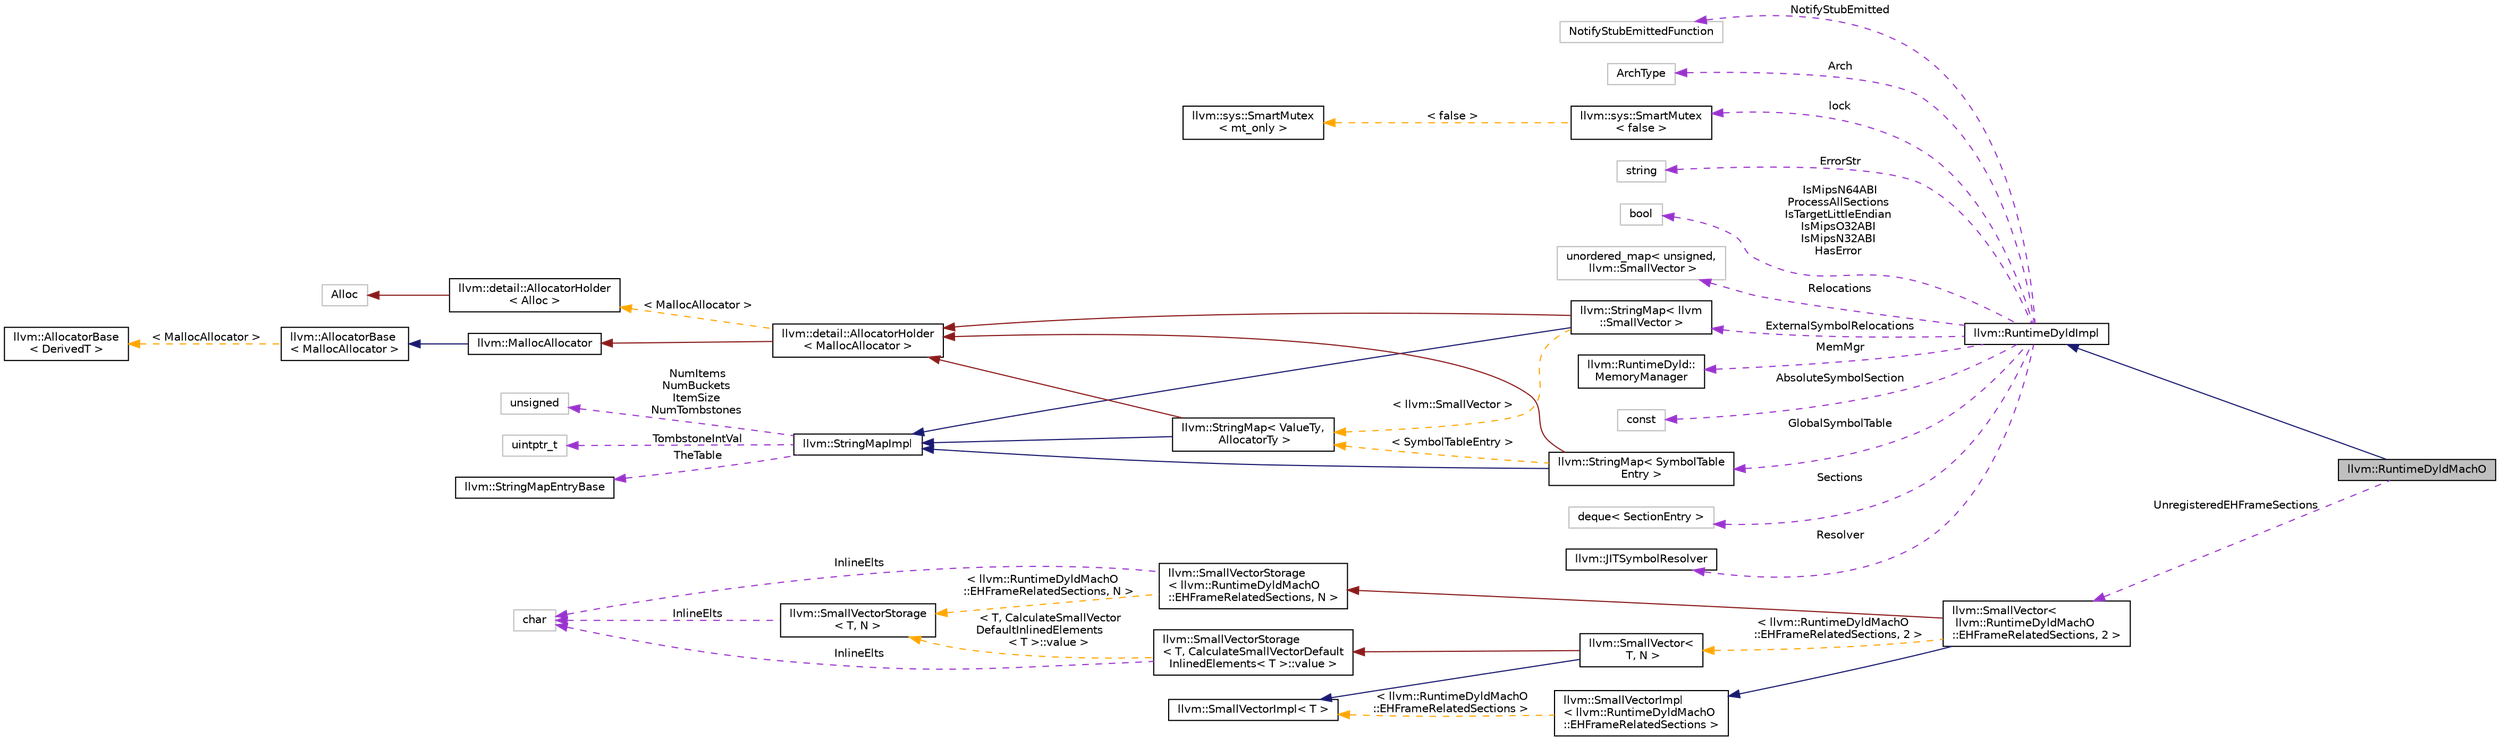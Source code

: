 digraph "llvm::RuntimeDyldMachO"
{
 // LATEX_PDF_SIZE
  bgcolor="transparent";
  edge [fontname="Helvetica",fontsize="10",labelfontname="Helvetica",labelfontsize="10"];
  node [fontname="Helvetica",fontsize="10",shape=record];
  rankdir="LR";
  Node1 [label="llvm::RuntimeDyldMachO",height=0.2,width=0.4,color="black", fillcolor="grey75", style="filled", fontcolor="black",tooltip=" "];
  Node2 -> Node1 [dir="back",color="midnightblue",fontsize="10",style="solid",fontname="Helvetica"];
  Node2 [label="llvm::RuntimeDyldImpl",height=0.2,width=0.4,color="black",URL="$classllvm_1_1RuntimeDyldImpl.html",tooltip=" "];
  Node3 -> Node2 [dir="back",color="darkorchid3",fontsize="10",style="dashed",label=" lock" ,fontname="Helvetica"];
  Node3 [label="llvm::sys::SmartMutex\l\< false \>",height=0.2,width=0.4,color="black",URL="$classllvm_1_1sys_1_1SmartMutex.html",tooltip=" "];
  Node4 -> Node3 [dir="back",color="orange",fontsize="10",style="dashed",label=" \< false \>" ,fontname="Helvetica"];
  Node4 [label="llvm::sys::SmartMutex\l\< mt_only \>",height=0.2,width=0.4,color="black",URL="$classllvm_1_1sys_1_1SmartMutex.html",tooltip="SmartMutex - A mutex with a compile time constant parameter that indicates whether this mutex should ..."];
  Node5 -> Node2 [dir="back",color="darkorchid3",fontsize="10",style="dashed",label=" Sections" ,fontname="Helvetica"];
  Node5 [label="deque\< SectionEntry \>",height=0.2,width=0.4,color="grey75",tooltip=" "];
  Node6 -> Node2 [dir="back",color="darkorchid3",fontsize="10",style="dashed",label=" Resolver" ,fontname="Helvetica"];
  Node6 [label="llvm::JITSymbolResolver",height=0.2,width=0.4,color="black",URL="$classllvm_1_1JITSymbolResolver.html",tooltip="Symbol resolution interface."];
  Node7 -> Node2 [dir="back",color="darkorchid3",fontsize="10",style="dashed",label=" NotifyStubEmitted" ,fontname="Helvetica"];
  Node7 [label="NotifyStubEmittedFunction",height=0.2,width=0.4,color="grey75",tooltip=" "];
  Node8 -> Node2 [dir="back",color="darkorchid3",fontsize="10",style="dashed",label=" Arch" ,fontname="Helvetica"];
  Node8 [label="ArchType",height=0.2,width=0.4,color="grey75",tooltip=" "];
  Node9 -> Node2 [dir="back",color="darkorchid3",fontsize="10",style="dashed",label=" ExternalSymbolRelocations" ,fontname="Helvetica"];
  Node9 [label="llvm::StringMap\< llvm\l::SmallVector \>",height=0.2,width=0.4,color="black",URL="$classllvm_1_1StringMap.html",tooltip=" "];
  Node10 -> Node9 [dir="back",color="midnightblue",fontsize="10",style="solid",fontname="Helvetica"];
  Node10 [label="llvm::StringMapImpl",height=0.2,width=0.4,color="black",URL="$classllvm_1_1StringMapImpl.html",tooltip="StringMapImpl - This is the base class of StringMap that is shared among all of its instantiations."];
  Node11 -> Node10 [dir="back",color="darkorchid3",fontsize="10",style="dashed",label=" TheTable" ,fontname="Helvetica"];
  Node11 [label="llvm::StringMapEntryBase",height=0.2,width=0.4,color="black",URL="$classllvm_1_1StringMapEntryBase.html",tooltip="StringMapEntryBase - Shared base class of StringMapEntry instances."];
  Node12 -> Node10 [dir="back",color="darkorchid3",fontsize="10",style="dashed",label=" NumItems\nNumBuckets\nItemSize\nNumTombstones" ,fontname="Helvetica"];
  Node12 [label="unsigned",height=0.2,width=0.4,color="grey75",tooltip=" "];
  Node13 -> Node10 [dir="back",color="darkorchid3",fontsize="10",style="dashed",label=" TombstoneIntVal" ,fontname="Helvetica"];
  Node13 [label="uintptr_t",height=0.2,width=0.4,color="grey75",tooltip=" "];
  Node14 -> Node9 [dir="back",color="firebrick4",fontsize="10",style="solid",fontname="Helvetica"];
  Node14 [label="llvm::detail::AllocatorHolder\l\< MallocAllocator \>",height=0.2,width=0.4,color="black",URL="$classllvm_1_1detail_1_1AllocatorHolder.html",tooltip=" "];
  Node15 -> Node14 [dir="back",color="firebrick4",fontsize="10",style="solid",fontname="Helvetica"];
  Node15 [label="llvm::MallocAllocator",height=0.2,width=0.4,color="black",URL="$classllvm_1_1MallocAllocator.html",tooltip=" "];
  Node16 -> Node15 [dir="back",color="midnightblue",fontsize="10",style="solid",fontname="Helvetica"];
  Node16 [label="llvm::AllocatorBase\l\< MallocAllocator \>",height=0.2,width=0.4,color="black",URL="$classllvm_1_1AllocatorBase.html",tooltip=" "];
  Node17 -> Node16 [dir="back",color="orange",fontsize="10",style="dashed",label=" \< MallocAllocator \>" ,fontname="Helvetica"];
  Node17 [label="llvm::AllocatorBase\l\< DerivedT \>",height=0.2,width=0.4,color="black",URL="$classllvm_1_1AllocatorBase.html",tooltip="CRTP base class providing obvious overloads for the core Allocate() methods of LLVM-style allocators."];
  Node18 -> Node14 [dir="back",color="orange",fontsize="10",style="dashed",label=" \< MallocAllocator \>" ,fontname="Helvetica"];
  Node18 [label="llvm::detail::AllocatorHolder\l\< Alloc \>",height=0.2,width=0.4,color="black",URL="$classllvm_1_1detail_1_1AllocatorHolder.html",tooltip=" "];
  Node19 -> Node18 [dir="back",color="firebrick4",fontsize="10",style="solid",fontname="Helvetica"];
  Node19 [label="Alloc",height=0.2,width=0.4,color="grey75",tooltip=" "];
  Node20 -> Node9 [dir="back",color="orange",fontsize="10",style="dashed",label=" \< llvm::SmallVector \>" ,fontname="Helvetica"];
  Node20 [label="llvm::StringMap\< ValueTy,\l AllocatorTy \>",height=0.2,width=0.4,color="black",URL="$classllvm_1_1StringMap.html",tooltip="StringMap - This is an unconventional map that is specialized for handling keys that are \"strings\",..."];
  Node10 -> Node20 [dir="back",color="midnightblue",fontsize="10",style="solid",fontname="Helvetica"];
  Node14 -> Node20 [dir="back",color="firebrick4",fontsize="10",style="solid",fontname="Helvetica"];
  Node21 -> Node2 [dir="back",color="darkorchid3",fontsize="10",style="dashed",label=" ErrorStr" ,fontname="Helvetica"];
  Node21 [label="string",height=0.2,width=0.4,color="grey75",tooltip=" "];
  Node22 -> Node2 [dir="back",color="darkorchid3",fontsize="10",style="dashed",label=" IsMipsN64ABI\nProcessAllSections\nIsTargetLittleEndian\nIsMipsO32ABI\nIsMipsN32ABI\nHasError" ,fontname="Helvetica"];
  Node22 [label="bool",height=0.2,width=0.4,color="grey75",tooltip=" "];
  Node23 -> Node2 [dir="back",color="darkorchid3",fontsize="10",style="dashed",label=" Relocations" ,fontname="Helvetica"];
  Node23 [label="unordered_map\< unsigned,\l llvm::SmallVector \>",height=0.2,width=0.4,color="grey75",tooltip=" "];
  Node24 -> Node2 [dir="back",color="darkorchid3",fontsize="10",style="dashed",label=" GlobalSymbolTable" ,fontname="Helvetica"];
  Node24 [label="llvm::StringMap\< SymbolTable\lEntry \>",height=0.2,width=0.4,color="black",URL="$classllvm_1_1StringMap.html",tooltip=" "];
  Node10 -> Node24 [dir="back",color="midnightblue",fontsize="10",style="solid",fontname="Helvetica"];
  Node14 -> Node24 [dir="back",color="firebrick4",fontsize="10",style="solid",fontname="Helvetica"];
  Node20 -> Node24 [dir="back",color="orange",fontsize="10",style="dashed",label=" \< SymbolTableEntry \>" ,fontname="Helvetica"];
  Node25 -> Node2 [dir="back",color="darkorchid3",fontsize="10",style="dashed",label=" MemMgr" ,fontname="Helvetica"];
  Node25 [label="llvm::RuntimeDyld::\lMemoryManager",height=0.2,width=0.4,color="black",URL="$classllvm_1_1RuntimeDyld_1_1MemoryManager.html",tooltip="Memory Management."];
  Node26 -> Node2 [dir="back",color="darkorchid3",fontsize="10",style="dashed",label=" AbsoluteSymbolSection" ,fontname="Helvetica"];
  Node26 [label="const",height=0.2,width=0.4,color="grey75",tooltip=" "];
  Node27 -> Node1 [dir="back",color="darkorchid3",fontsize="10",style="dashed",label=" UnregisteredEHFrameSections" ,fontname="Helvetica"];
  Node27 [label="llvm::SmallVector\<\l llvm::RuntimeDyldMachO\l::EHFrameRelatedSections, 2 \>",height=0.2,width=0.4,color="black",URL="$classllvm_1_1SmallVector.html",tooltip=" "];
  Node28 -> Node27 [dir="back",color="midnightblue",fontsize="10",style="solid",fontname="Helvetica"];
  Node28 [label="llvm::SmallVectorImpl\l\< llvm::RuntimeDyldMachO\l::EHFrameRelatedSections \>",height=0.2,width=0.4,color="black",URL="$classllvm_1_1SmallVectorImpl.html",tooltip=" "];
  Node29 -> Node28 [dir="back",color="orange",fontsize="10",style="dashed",label=" \< llvm::RuntimeDyldMachO\l::EHFrameRelatedSections \>" ,fontname="Helvetica"];
  Node29 [label="llvm::SmallVectorImpl\< T \>",height=0.2,width=0.4,color="black",URL="$classllvm_1_1SmallVectorImpl.html",tooltip="This class consists of common code factored out of the SmallVector class to reduce code duplication b..."];
  Node30 -> Node27 [dir="back",color="firebrick4",fontsize="10",style="solid",fontname="Helvetica"];
  Node30 [label="llvm::SmallVectorStorage\l\< llvm::RuntimeDyldMachO\l::EHFrameRelatedSections, N \>",height=0.2,width=0.4,color="black",URL="$structllvm_1_1SmallVectorStorage.html",tooltip=" "];
  Node31 -> Node30 [dir="back",color="darkorchid3",fontsize="10",style="dashed",label=" InlineElts" ,fontname="Helvetica"];
  Node31 [label="char",height=0.2,width=0.4,color="grey75",tooltip=" "];
  Node32 -> Node30 [dir="back",color="orange",fontsize="10",style="dashed",label=" \< llvm::RuntimeDyldMachO\l::EHFrameRelatedSections, N \>" ,fontname="Helvetica"];
  Node32 [label="llvm::SmallVectorStorage\l\< T, N \>",height=0.2,width=0.4,color="black",URL="$structllvm_1_1SmallVectorStorage.html",tooltip="Storage for the SmallVector elements."];
  Node31 -> Node32 [dir="back",color="darkorchid3",fontsize="10",style="dashed",label=" InlineElts" ,fontname="Helvetica"];
  Node33 -> Node27 [dir="back",color="orange",fontsize="10",style="dashed",label=" \< llvm::RuntimeDyldMachO\l::EHFrameRelatedSections, 2 \>" ,fontname="Helvetica"];
  Node33 [label="llvm::SmallVector\<\l T, N \>",height=0.2,width=0.4,color="black",URL="$classllvm_1_1SmallVector.html",tooltip="This is a 'vector' (really, a variable-sized array), optimized for the case when the array is small."];
  Node29 -> Node33 [dir="back",color="midnightblue",fontsize="10",style="solid",fontname="Helvetica"];
  Node34 -> Node33 [dir="back",color="firebrick4",fontsize="10",style="solid",fontname="Helvetica"];
  Node34 [label="llvm::SmallVectorStorage\l\< T, CalculateSmallVectorDefault\lInlinedElements\< T \>::value \>",height=0.2,width=0.4,color="black",URL="$structllvm_1_1SmallVectorStorage.html",tooltip=" "];
  Node31 -> Node34 [dir="back",color="darkorchid3",fontsize="10",style="dashed",label=" InlineElts" ,fontname="Helvetica"];
  Node32 -> Node34 [dir="back",color="orange",fontsize="10",style="dashed",label=" \< T, CalculateSmallVector\lDefaultInlinedElements\l\< T \>::value \>" ,fontname="Helvetica"];
}
